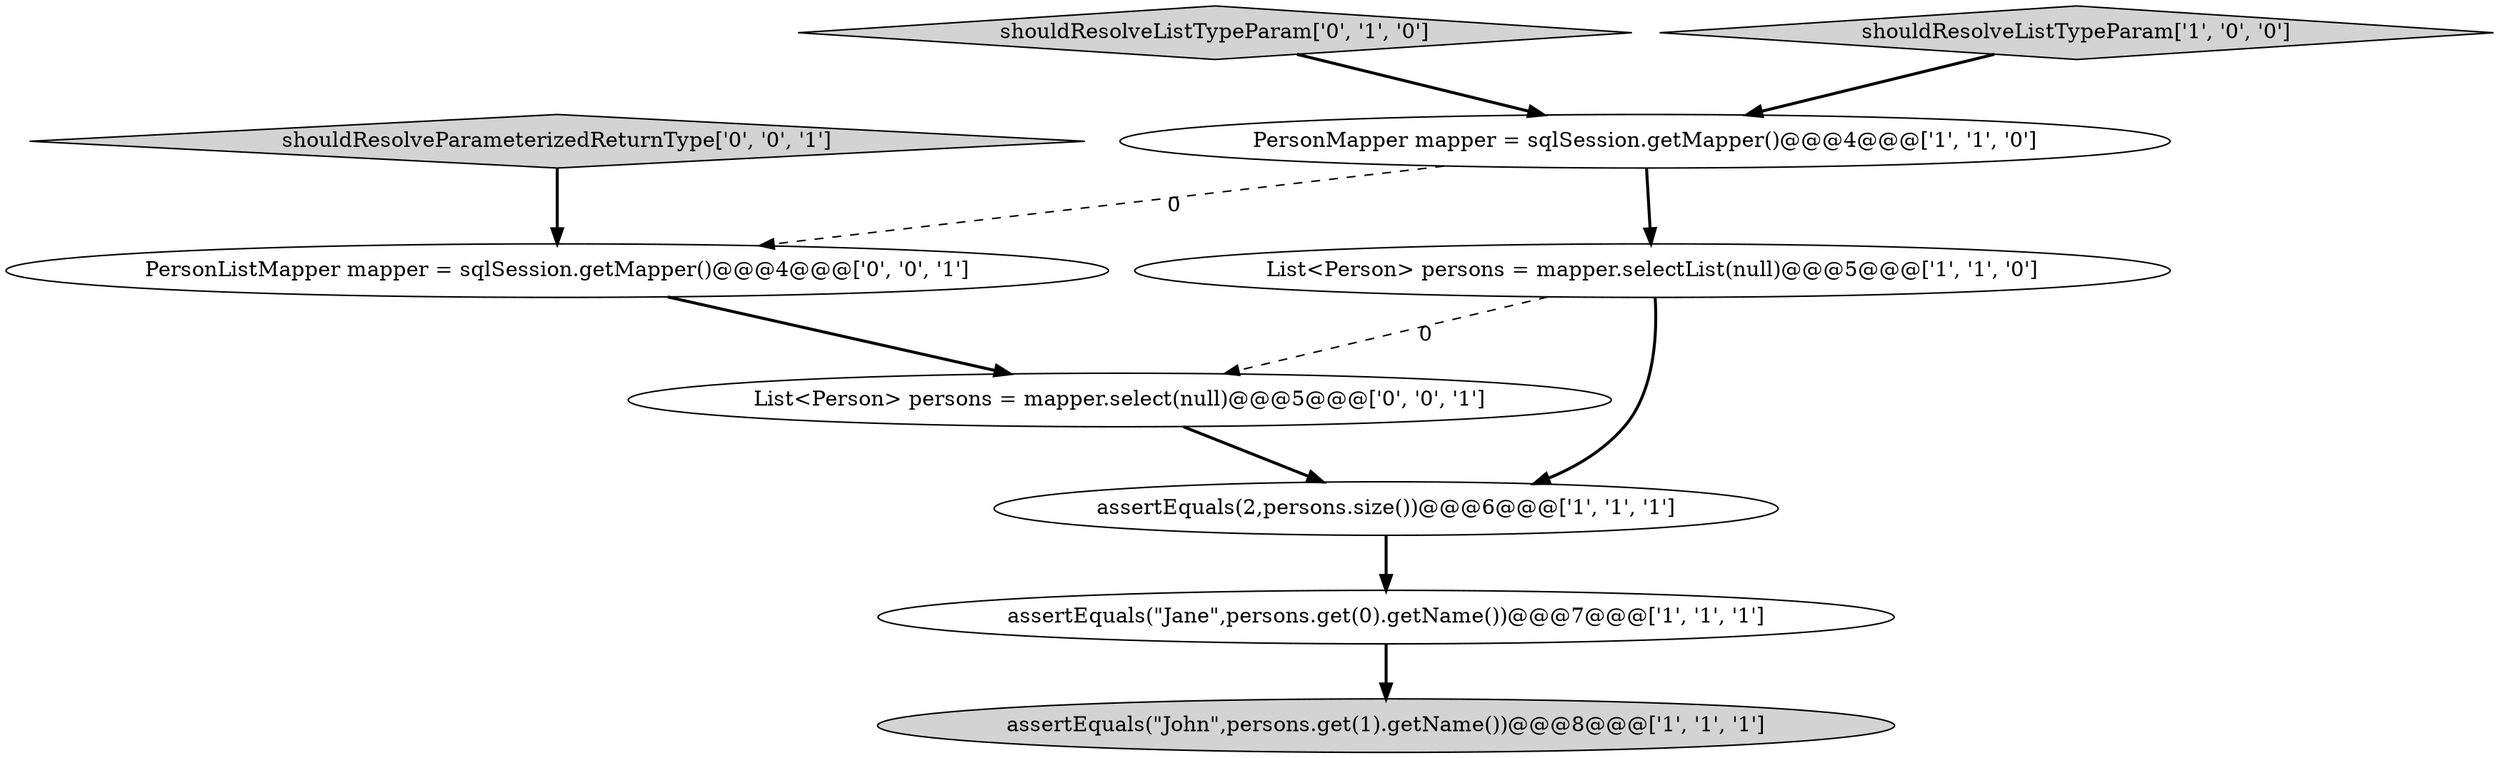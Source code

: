 digraph {
5 [style = filled, label = "assertEquals(\"John\",persons.get(1).getName())@@@8@@@['1', '1', '1']", fillcolor = lightgray, shape = ellipse image = "AAA0AAABBB1BBB"];
2 [style = filled, label = "assertEquals(2,persons.size())@@@6@@@['1', '1', '1']", fillcolor = white, shape = ellipse image = "AAA0AAABBB1BBB"];
6 [style = filled, label = "shouldResolveListTypeParam['0', '1', '0']", fillcolor = lightgray, shape = diamond image = "AAA0AAABBB2BBB"];
7 [style = filled, label = "PersonListMapper mapper = sqlSession.getMapper()@@@4@@@['0', '0', '1']", fillcolor = white, shape = ellipse image = "AAA0AAABBB3BBB"];
8 [style = filled, label = "shouldResolveParameterizedReturnType['0', '0', '1']", fillcolor = lightgray, shape = diamond image = "AAA0AAABBB3BBB"];
1 [style = filled, label = "PersonMapper mapper = sqlSession.getMapper()@@@4@@@['1', '1', '0']", fillcolor = white, shape = ellipse image = "AAA0AAABBB1BBB"];
3 [style = filled, label = "assertEquals(\"Jane\",persons.get(0).getName())@@@7@@@['1', '1', '1']", fillcolor = white, shape = ellipse image = "AAA0AAABBB1BBB"];
0 [style = filled, label = "shouldResolveListTypeParam['1', '0', '0']", fillcolor = lightgray, shape = diamond image = "AAA0AAABBB1BBB"];
9 [style = filled, label = "List<Person> persons = mapper.select(null)@@@5@@@['0', '0', '1']", fillcolor = white, shape = ellipse image = "AAA0AAABBB3BBB"];
4 [style = filled, label = "List<Person> persons = mapper.selectList(null)@@@5@@@['1', '1', '0']", fillcolor = white, shape = ellipse image = "AAA0AAABBB1BBB"];
8->7 [style = bold, label=""];
7->9 [style = bold, label=""];
6->1 [style = bold, label=""];
4->9 [style = dashed, label="0"];
1->4 [style = bold, label=""];
3->5 [style = bold, label=""];
4->2 [style = bold, label=""];
1->7 [style = dashed, label="0"];
9->2 [style = bold, label=""];
0->1 [style = bold, label=""];
2->3 [style = bold, label=""];
}
